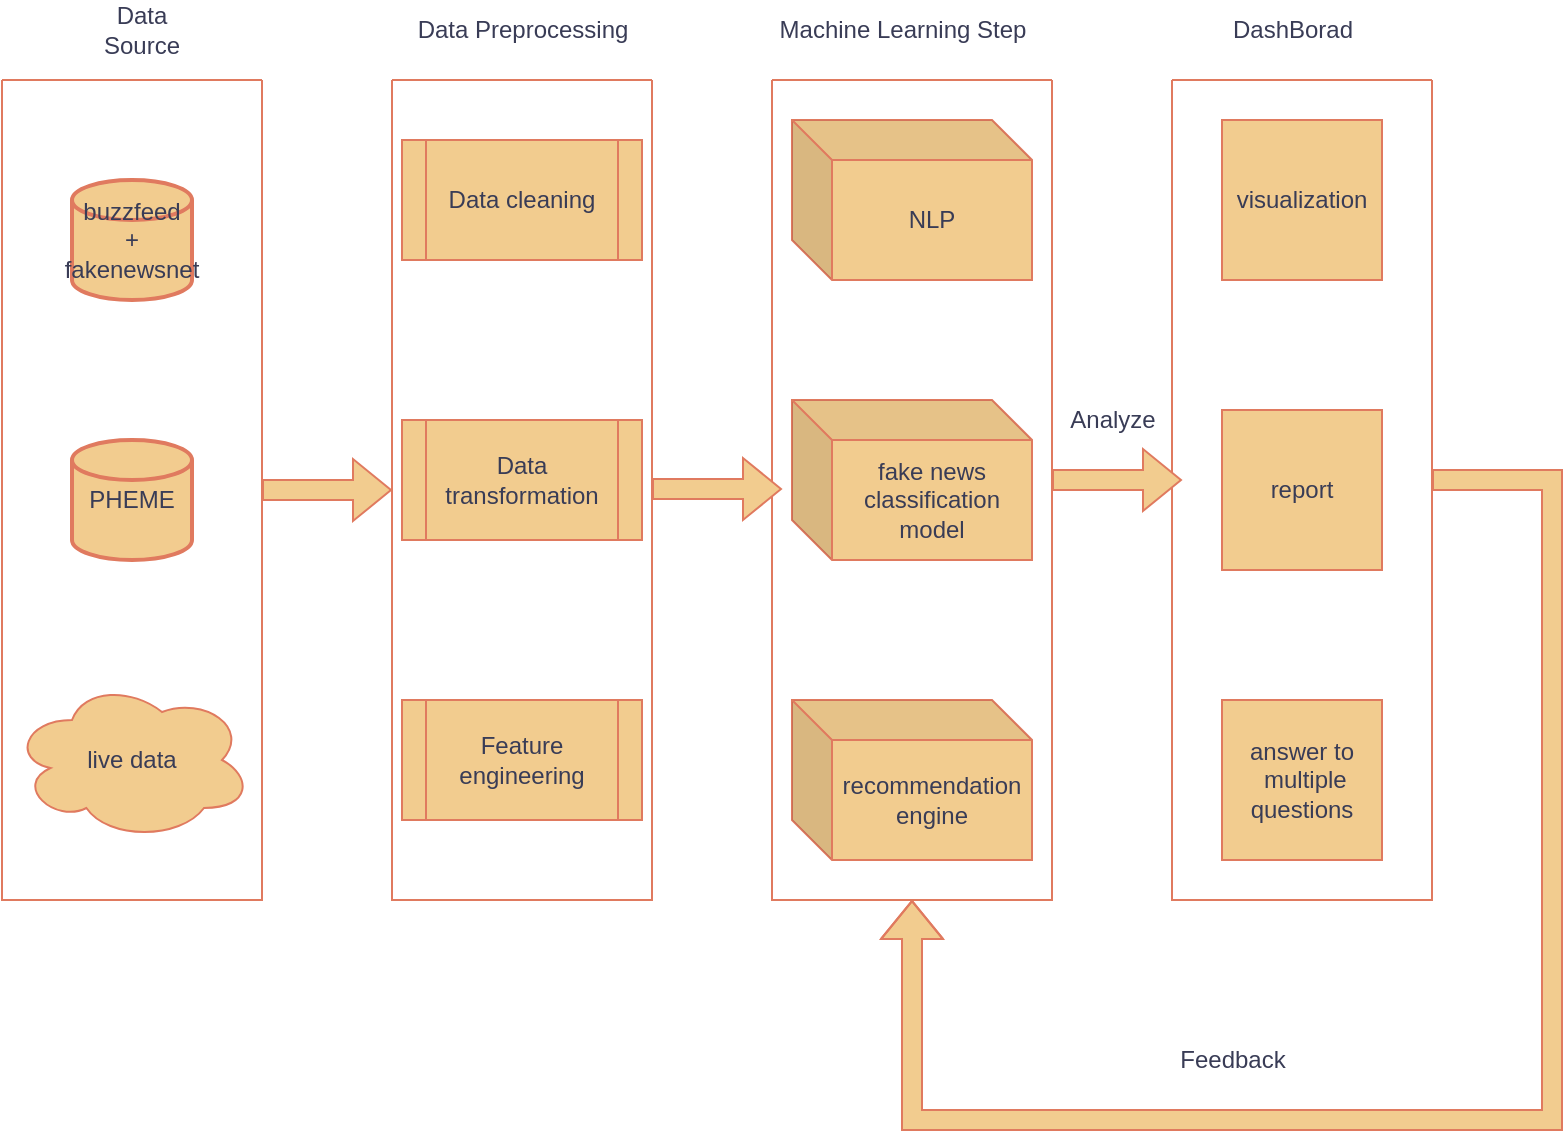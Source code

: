 <mxfile version="21.0.4"><diagram name="Page-1" id="yHuAgzLkZ5Ag7gSb9MU5"><mxGraphModel dx="929" dy="567" grid="1" gridSize="10" guides="1" tooltips="1" connect="1" arrows="1" fold="1" page="1" pageScale="1" pageWidth="850" pageHeight="1100" math="0" shadow="0"><root><mxCell id="0"/><mxCell id="1" parent="0"/><mxCell id="FdKUMwmKAYj537FAzARn-3" value="live data" style="ellipse;shape=cloud;whiteSpace=wrap;html=1;labelBackgroundColor=none;fillColor=#F2CC8F;strokeColor=#E07A5F;fontColor=#393C56;" vertex="1" parent="1"><mxGeometry x="40" y="350" width="120" height="80" as="geometry"/></mxCell><mxCell id="FdKUMwmKAYj537FAzARn-5" value="Data Source" style="text;html=1;strokeColor=none;fillColor=none;align=center;verticalAlign=middle;whiteSpace=wrap;rounded=0;labelBackgroundColor=none;fontColor=#393C56;" vertex="1" parent="1"><mxGeometry x="75" y="10" width="60" height="30" as="geometry"/></mxCell><mxCell id="FdKUMwmKAYj537FAzARn-8" value="Data Preprocessing" style="text;html=1;align=center;verticalAlign=middle;resizable=0;points=[];autosize=1;strokeColor=none;fillColor=none;labelBackgroundColor=none;fontColor=#393C56;" vertex="1" parent="1"><mxGeometry x="230" y="10" width="130" height="30" as="geometry"/></mxCell><mxCell id="FdKUMwmKAYj537FAzARn-9" value="Machine Learning Step" style="text;html=1;align=center;verticalAlign=middle;resizable=0;points=[];autosize=1;strokeColor=none;fillColor=none;labelBackgroundColor=none;fontColor=#393C56;" vertex="1" parent="1"><mxGeometry x="410" y="10" width="150" height="30" as="geometry"/></mxCell><mxCell id="FdKUMwmKAYj537FAzARn-11" value="DashBorad" style="text;html=1;align=center;verticalAlign=middle;resizable=0;points=[];autosize=1;strokeColor=none;fillColor=none;labelBackgroundColor=none;fontColor=#393C56;" vertex="1" parent="1"><mxGeometry x="640" y="10" width="80" height="30" as="geometry"/></mxCell><mxCell id="FdKUMwmKAYj537FAzARn-20" value="buzzfeed&lt;br&gt;+&lt;br&gt;fakenewsnet" style="strokeWidth=2;html=1;shape=mxgraph.flowchart.database;whiteSpace=wrap;strokeColor=#E07A5F;fontColor=#393C56;fillColor=#F2CC8F;" vertex="1" parent="1"><mxGeometry x="70" y="100" width="60" height="60" as="geometry"/></mxCell><mxCell id="FdKUMwmKAYj537FAzARn-21" value="PHEME" style="strokeWidth=2;html=1;shape=mxgraph.flowchart.database;whiteSpace=wrap;strokeColor=#E07A5F;fontColor=#393C56;fillColor=#F2CC8F;" vertex="1" parent="1"><mxGeometry x="70" y="230" width="60" height="60" as="geometry"/></mxCell><mxCell id="FdKUMwmKAYj537FAzARn-23" value="" style="swimlane;startSize=0;strokeColor=#E07A5F;fontColor=#393C56;fillColor=#F2CC8F;" vertex="1" parent="1"><mxGeometry x="35" y="50" width="130" height="410" as="geometry"/></mxCell><mxCell id="FdKUMwmKAYj537FAzARn-24" value="" style="swimlane;startSize=0;strokeColor=#E07A5F;fontColor=#393C56;fillColor=#F2CC8F;" vertex="1" parent="1"><mxGeometry x="230" y="50" width="130" height="410" as="geometry"/></mxCell><mxCell id="FdKUMwmKAYj537FAzARn-27" value="Data cleaning" style="shape=process;whiteSpace=wrap;html=1;backgroundOutline=1;strokeColor=#E07A5F;fontColor=#393C56;fillColor=#F2CC8F;" vertex="1" parent="FdKUMwmKAYj537FAzARn-24"><mxGeometry x="5" y="30" width="120" height="60" as="geometry"/></mxCell><mxCell id="FdKUMwmKAYj537FAzARn-29" value="Data transformation" style="shape=process;whiteSpace=wrap;html=1;backgroundOutline=1;strokeColor=#E07A5F;fontColor=#393C56;fillColor=#F2CC8F;" vertex="1" parent="FdKUMwmKAYj537FAzARn-24"><mxGeometry x="5" y="170" width="120" height="60" as="geometry"/></mxCell><mxCell id="FdKUMwmKAYj537FAzARn-28" value="Feature engineering" style="shape=process;whiteSpace=wrap;html=1;backgroundOutline=1;strokeColor=#E07A5F;fontColor=#393C56;fillColor=#F2CC8F;" vertex="1" parent="FdKUMwmKAYj537FAzARn-24"><mxGeometry x="5" y="310" width="120" height="60" as="geometry"/></mxCell><mxCell id="FdKUMwmKAYj537FAzARn-25" value="" style="swimlane;startSize=0;strokeColor=#E07A5F;fontColor=#393C56;fillColor=#F2CC8F;" vertex="1" parent="1"><mxGeometry x="420" y="50" width="140" height="410" as="geometry"/></mxCell><mxCell id="FdKUMwmKAYj537FAzARn-30" value="NLP" style="shape=cube;whiteSpace=wrap;html=1;boundedLbl=1;backgroundOutline=1;darkOpacity=0.05;darkOpacity2=0.1;strokeColor=#E07A5F;fontColor=#393C56;fillColor=#F2CC8F;" vertex="1" parent="FdKUMwmKAYj537FAzARn-25"><mxGeometry x="10" y="20" width="120" height="80" as="geometry"/></mxCell><mxCell id="FdKUMwmKAYj537FAzARn-32" value="fake news classification model" style="shape=cube;whiteSpace=wrap;html=1;boundedLbl=1;backgroundOutline=1;darkOpacity=0.05;darkOpacity2=0.1;strokeColor=#E07A5F;fontColor=#393C56;fillColor=#F2CC8F;" vertex="1" parent="FdKUMwmKAYj537FAzARn-25"><mxGeometry x="10" y="160" width="120" height="80" as="geometry"/></mxCell><mxCell id="FdKUMwmKAYj537FAzARn-33" value="recommendation engine" style="shape=cube;whiteSpace=wrap;html=1;boundedLbl=1;backgroundOutline=1;darkOpacity=0.05;darkOpacity2=0.1;strokeColor=#E07A5F;fontColor=#393C56;fillColor=#F2CC8F;" vertex="1" parent="FdKUMwmKAYj537FAzARn-25"><mxGeometry x="10" y="310" width="120" height="80" as="geometry"/></mxCell><mxCell id="FdKUMwmKAYj537FAzARn-26" value="" style="swimlane;startSize=0;strokeColor=#E07A5F;fontColor=#393C56;fillColor=#F2CC8F;" vertex="1" parent="1"><mxGeometry x="620" y="50" width="130" height="410" as="geometry"/></mxCell><mxCell id="FdKUMwmKAYj537FAzARn-36" value="visualization" style="whiteSpace=wrap;html=1;aspect=fixed;strokeColor=#E07A5F;fontColor=#393C56;fillColor=#F2CC8F;" vertex="1" parent="FdKUMwmKAYj537FAzARn-26"><mxGeometry x="25" y="20" width="80" height="80" as="geometry"/></mxCell><mxCell id="FdKUMwmKAYj537FAzARn-35" value="report" style="whiteSpace=wrap;html=1;aspect=fixed;strokeColor=#E07A5F;fontColor=#393C56;fillColor=#F2CC8F;" vertex="1" parent="FdKUMwmKAYj537FAzARn-26"><mxGeometry x="25" y="165" width="80" height="80" as="geometry"/></mxCell><mxCell id="FdKUMwmKAYj537FAzARn-34" value="answer to &amp;nbsp;multiple questions" style="whiteSpace=wrap;html=1;aspect=fixed;strokeColor=#E07A5F;fontColor=#393C56;fillColor=#F2CC8F;" vertex="1" parent="FdKUMwmKAYj537FAzARn-26"><mxGeometry x="25" y="310" width="80" height="80" as="geometry"/></mxCell><mxCell id="FdKUMwmKAYj537FAzARn-39" value="" style="shape=flexArrow;endArrow=classic;html=1;rounded=0;strokeColor=#E07A5F;fontColor=#393C56;fillColor=#F2CC8F;exitX=1;exitY=0.5;exitDx=0;exitDy=0;entryX=0;entryY=0.5;entryDx=0;entryDy=0;" edge="1" parent="1" source="FdKUMwmKAYj537FAzARn-23" target="FdKUMwmKAYj537FAzARn-24"><mxGeometry width="50" height="50" relative="1" as="geometry"><mxPoint x="420" y="380" as="sourcePoint"/><mxPoint x="470" y="330" as="targetPoint"/></mxGeometry></mxCell><mxCell id="FdKUMwmKAYj537FAzARn-40" value="" style="shape=flexArrow;endArrow=classic;html=1;rounded=0;strokeColor=#E07A5F;fontColor=#393C56;fillColor=#F2CC8F;exitX=1;exitY=0.5;exitDx=0;exitDy=0;entryX=0;entryY=0.5;entryDx=0;entryDy=0;" edge="1" parent="1"><mxGeometry width="50" height="50" relative="1" as="geometry"><mxPoint x="360" y="254.5" as="sourcePoint"/><mxPoint x="425" y="254.5" as="targetPoint"/></mxGeometry></mxCell><mxCell id="FdKUMwmKAYj537FAzARn-41" value="" style="shape=flexArrow;endArrow=classic;html=1;rounded=0;strokeColor=#E07A5F;fontColor=#393C56;fillColor=#F2CC8F;exitX=1;exitY=0.5;exitDx=0;exitDy=0;entryX=0;entryY=0.5;entryDx=0;entryDy=0;" edge="1" parent="1"><mxGeometry width="50" height="50" relative="1" as="geometry"><mxPoint x="560" y="250" as="sourcePoint"/><mxPoint x="625" y="250" as="targetPoint"/></mxGeometry></mxCell><mxCell id="FdKUMwmKAYj537FAzARn-42" value="" style="shape=flexArrow;endArrow=classic;html=1;rounded=0;strokeColor=#E07A5F;fontColor=#393C56;fillColor=#F2CC8F;exitX=1;exitY=0.5;exitDx=0;exitDy=0;entryX=0.5;entryY=1;entryDx=0;entryDy=0;" edge="1" parent="1" target="FdKUMwmKAYj537FAzARn-25"><mxGeometry width="50" height="50" relative="1" as="geometry"><mxPoint x="750" y="250" as="sourcePoint"/><mxPoint x="480" y="530" as="targetPoint"/><Array as="points"><mxPoint x="810" y="250"/><mxPoint x="810" y="570"/><mxPoint x="490" y="570"/></Array></mxGeometry></mxCell><mxCell id="FdKUMwmKAYj537FAzARn-43" value="Feedback" style="text;html=1;align=center;verticalAlign=middle;resizable=0;points=[];autosize=1;strokeColor=none;fillColor=none;fontColor=#393C56;" vertex="1" parent="1"><mxGeometry x="610" y="525" width="80" height="30" as="geometry"/></mxCell><mxCell id="FdKUMwmKAYj537FAzARn-44" value="Analyze" style="text;html=1;align=center;verticalAlign=middle;resizable=0;points=[];autosize=1;strokeColor=none;fillColor=none;fontColor=#393C56;" vertex="1" parent="1"><mxGeometry x="555" y="205" width="70" height="30" as="geometry"/></mxCell></root></mxGraphModel></diagram></mxfile>